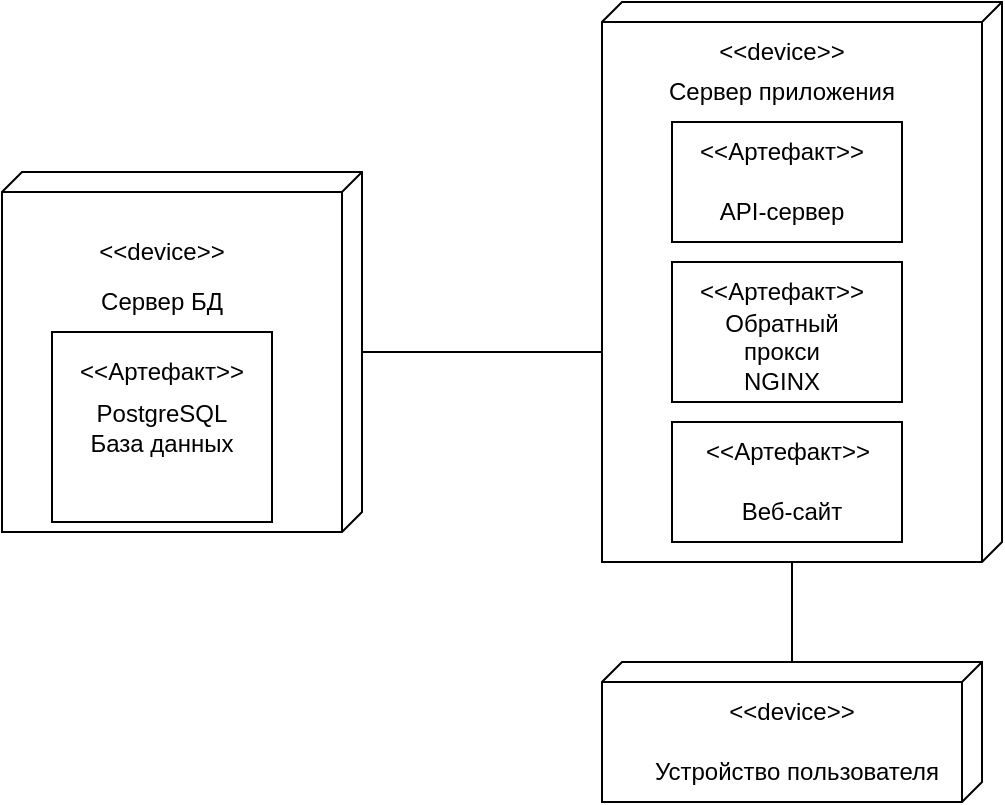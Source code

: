 <mxfile version="22.1.11" type="github">
  <diagram name="Page-1" id="5QK0WoXZhOht4pZtpmj_">
    <mxGraphModel dx="960" dy="525" grid="0" gridSize="10" guides="1" tooltips="1" connect="1" arrows="1" fold="1" page="1" pageScale="1" pageWidth="850" pageHeight="1100" math="0" shadow="0">
      <root>
        <mxCell id="0" />
        <mxCell id="1" parent="0" />
        <mxCell id="r6IxHAk2lPqvu3a0toJz-1" value="" style="verticalAlign=top;align=left;spacingTop=8;spacingLeft=2;spacingRight=12;shape=cube;size=10;direction=south;fontStyle=4;html=1;whiteSpace=wrap;" vertex="1" parent="1">
          <mxGeometry x="520" y="240" width="200" height="280" as="geometry" />
        </mxCell>
        <mxCell id="r6IxHAk2lPqvu3a0toJz-24" value="" style="edgeStyle=orthogonalEdgeStyle;rounded=0;orthogonalLoop=1;jettySize=auto;html=1;entryX=0;entryY=0;entryDx=280;entryDy=105;entryPerimeter=0;endArrow=none;endFill=0;" edge="1" parent="1" source="r6IxHAk2lPqvu3a0toJz-2" target="r6IxHAk2lPqvu3a0toJz-1">
          <mxGeometry relative="1" as="geometry" />
        </mxCell>
        <mxCell id="r6IxHAk2lPqvu3a0toJz-2" value="" style="verticalAlign=top;align=left;spacingTop=8;spacingLeft=2;spacingRight=12;shape=cube;size=10;direction=south;fontStyle=4;html=1;whiteSpace=wrap;" vertex="1" parent="1">
          <mxGeometry x="520" y="570" width="190" height="70" as="geometry" />
        </mxCell>
        <mxCell id="r6IxHAk2lPqvu3a0toJz-3" value="" style="verticalAlign=top;align=left;spacingTop=8;spacingLeft=2;spacingRight=12;shape=cube;size=10;direction=south;fontStyle=4;html=1;whiteSpace=wrap;" vertex="1" parent="1">
          <mxGeometry x="220" y="325" width="180" height="180" as="geometry" />
        </mxCell>
        <mxCell id="r6IxHAk2lPqvu3a0toJz-4" value="&amp;lt;&amp;lt;device&amp;gt;&amp;gt;" style="text;html=1;strokeColor=none;fillColor=none;align=center;verticalAlign=middle;whiteSpace=wrap;rounded=0;" vertex="1" parent="1">
          <mxGeometry x="580" y="250" width="60" height="30" as="geometry" />
        </mxCell>
        <mxCell id="r6IxHAk2lPqvu3a0toJz-5" value="&amp;lt;&amp;lt;device&amp;gt;&amp;gt;" style="text;html=1;strokeColor=none;fillColor=none;align=center;verticalAlign=middle;whiteSpace=wrap;rounded=0;" vertex="1" parent="1">
          <mxGeometry x="270" y="350" width="60" height="30" as="geometry" />
        </mxCell>
        <mxCell id="r6IxHAk2lPqvu3a0toJz-6" value="&amp;lt;&amp;lt;device&amp;gt;&amp;gt;" style="text;html=1;strokeColor=none;fillColor=none;align=center;verticalAlign=middle;whiteSpace=wrap;rounded=0;" vertex="1" parent="1">
          <mxGeometry x="585" y="580" width="60" height="30" as="geometry" />
        </mxCell>
        <mxCell id="r6IxHAk2lPqvu3a0toJz-7" value="Сервер БД" style="text;html=1;strokeColor=none;fillColor=none;align=center;verticalAlign=middle;whiteSpace=wrap;rounded=0;" vertex="1" parent="1">
          <mxGeometry x="260" y="375" width="80" height="30" as="geometry" />
        </mxCell>
        <mxCell id="r6IxHAk2lPqvu3a0toJz-8" value="&lt;div&gt;PostgreSQL&lt;/div&gt;&lt;div&gt;База данных&lt;br&gt;&lt;/div&gt;" style="rounded=0;whiteSpace=wrap;html=1;" vertex="1" parent="1">
          <mxGeometry x="245" y="405" width="110" height="95" as="geometry" />
        </mxCell>
        <mxCell id="r6IxHAk2lPqvu3a0toJz-9" value="&amp;lt;&amp;lt;Артефакт&amp;gt;&amp;gt;" style="text;html=1;strokeColor=none;fillColor=none;align=center;verticalAlign=middle;whiteSpace=wrap;rounded=0;" vertex="1" parent="1">
          <mxGeometry x="270" y="410" width="60" height="30" as="geometry" />
        </mxCell>
        <mxCell id="r6IxHAk2lPqvu3a0toJz-10" value="Сервер приложения" style="text;html=1;strokeColor=none;fillColor=none;align=center;verticalAlign=middle;whiteSpace=wrap;rounded=0;" vertex="1" parent="1">
          <mxGeometry x="545" y="270" width="130" height="30" as="geometry" />
        </mxCell>
        <mxCell id="r6IxHAk2lPqvu3a0toJz-11" value="" style="rounded=0;whiteSpace=wrap;html=1;" vertex="1" parent="1">
          <mxGeometry x="555" y="300" width="115" height="60" as="geometry" />
        </mxCell>
        <mxCell id="r6IxHAk2lPqvu3a0toJz-12" value="&amp;lt;&amp;lt;Артефакт&amp;gt;&amp;gt;" style="text;html=1;strokeColor=none;fillColor=none;align=center;verticalAlign=middle;whiteSpace=wrap;rounded=0;" vertex="1" parent="1">
          <mxGeometry x="580" y="300" width="60" height="30" as="geometry" />
        </mxCell>
        <mxCell id="r6IxHAk2lPqvu3a0toJz-13" value="API-сервер" style="text;html=1;strokeColor=none;fillColor=none;align=center;verticalAlign=middle;whiteSpace=wrap;rounded=0;" vertex="1" parent="1">
          <mxGeometry x="575" y="330" width="70" height="30" as="geometry" />
        </mxCell>
        <mxCell id="r6IxHAk2lPqvu3a0toJz-14" value="" style="rounded=0;whiteSpace=wrap;html=1;" vertex="1" parent="1">
          <mxGeometry x="555" y="370" width="115" height="70" as="geometry" />
        </mxCell>
        <mxCell id="r6IxHAk2lPqvu3a0toJz-15" value="&amp;lt;&amp;lt;Артефакт&amp;gt;&amp;gt;" style="text;html=1;strokeColor=none;fillColor=none;align=center;verticalAlign=middle;whiteSpace=wrap;rounded=0;" vertex="1" parent="1">
          <mxGeometry x="580" y="370" width="60" height="30" as="geometry" />
        </mxCell>
        <mxCell id="r6IxHAk2lPqvu3a0toJz-16" value="&lt;div&gt;Обратный прокси&lt;/div&gt;&lt;div&gt;NGINX&lt;br&gt;&lt;/div&gt;" style="text;html=1;strokeColor=none;fillColor=none;align=center;verticalAlign=middle;whiteSpace=wrap;rounded=0;" vertex="1" parent="1">
          <mxGeometry x="575" y="400" width="70" height="30" as="geometry" />
        </mxCell>
        <mxCell id="r6IxHAk2lPqvu3a0toJz-17" value="Устройство пользователя" style="text;html=1;strokeColor=none;fillColor=none;align=center;verticalAlign=middle;whiteSpace=wrap;rounded=0;" vertex="1" parent="1">
          <mxGeometry x="545" y="610" width="145" height="30" as="geometry" />
        </mxCell>
        <mxCell id="r6IxHAk2lPqvu3a0toJz-18" value="" style="rounded=0;whiteSpace=wrap;html=1;" vertex="1" parent="1">
          <mxGeometry x="555" y="450" width="115" height="60" as="geometry" />
        </mxCell>
        <mxCell id="r6IxHAk2lPqvu3a0toJz-19" value="&amp;lt;&amp;lt;Артефакт&amp;gt;&amp;gt;" style="text;html=1;strokeColor=none;fillColor=none;align=center;verticalAlign=middle;whiteSpace=wrap;rounded=0;" vertex="1" parent="1">
          <mxGeometry x="582.5" y="450" width="60" height="30" as="geometry" />
        </mxCell>
        <mxCell id="r6IxHAk2lPqvu3a0toJz-20" value="Веб-сайт" style="text;html=1;strokeColor=none;fillColor=none;align=center;verticalAlign=middle;whiteSpace=wrap;rounded=0;" vertex="1" parent="1">
          <mxGeometry x="580" y="480" width="70" height="30" as="geometry" />
        </mxCell>
        <mxCell id="r6IxHAk2lPqvu3a0toJz-25" style="rounded=0;orthogonalLoop=1;jettySize=auto;html=1;entryX=0.625;entryY=1;entryDx=0;entryDy=0;entryPerimeter=0;endArrow=none;endFill=0;" edge="1" parent="1" source="r6IxHAk2lPqvu3a0toJz-3" target="r6IxHAk2lPqvu3a0toJz-1">
          <mxGeometry relative="1" as="geometry" />
        </mxCell>
      </root>
    </mxGraphModel>
  </diagram>
</mxfile>
